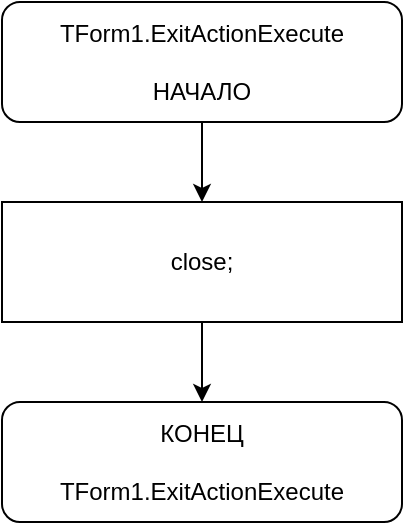 <mxfile version="14.6.10" type="device"><diagram id="LxIKOOL2rkEBGhH-G0OP" name="Page-1"><mxGraphModel dx="1422" dy="705" grid="1" gridSize="10" guides="1" tooltips="1" connect="1" arrows="1" fold="1" page="1" pageScale="1" pageWidth="827" pageHeight="1169" math="0" shadow="0"><root><mxCell id="0"/><mxCell id="1" parent="0"/><mxCell id="-UdyrF0L6uToe1l-N1MN-3" style="edgeStyle=orthogonalEdgeStyle;rounded=0;orthogonalLoop=1;jettySize=auto;html=1;exitX=0.5;exitY=1;exitDx=0;exitDy=0;entryX=0.5;entryY=0;entryDx=0;entryDy=0;" edge="1" parent="1" source="-UdyrF0L6uToe1l-N1MN-1" target="-UdyrF0L6uToe1l-N1MN-2"><mxGeometry relative="1" as="geometry"/></mxCell><mxCell id="-UdyrF0L6uToe1l-N1MN-1" value="TForm1.ExitActionExecute&lt;br&gt;&lt;br&gt;НАЧАЛО" style="rounded=1;whiteSpace=wrap;html=1;" vertex="1" parent="1"><mxGeometry x="40" y="40" width="200" height="60" as="geometry"/></mxCell><mxCell id="-UdyrF0L6uToe1l-N1MN-5" style="edgeStyle=orthogonalEdgeStyle;rounded=0;orthogonalLoop=1;jettySize=auto;html=1;exitX=0.5;exitY=1;exitDx=0;exitDy=0;entryX=0.5;entryY=0;entryDx=0;entryDy=0;" edge="1" parent="1" source="-UdyrF0L6uToe1l-N1MN-2" target="-UdyrF0L6uToe1l-N1MN-4"><mxGeometry relative="1" as="geometry"/></mxCell><mxCell id="-UdyrF0L6uToe1l-N1MN-2" value="close;" style="rounded=0;whiteSpace=wrap;html=1;" vertex="1" parent="1"><mxGeometry x="40" y="140" width="200" height="60" as="geometry"/></mxCell><mxCell id="-UdyrF0L6uToe1l-N1MN-4" value="КОНЕЦ&lt;br&gt;&lt;br&gt;TForm1.ExitActionExecute" style="rounded=1;whiteSpace=wrap;html=1;" vertex="1" parent="1"><mxGeometry x="40" y="240" width="200" height="60" as="geometry"/></mxCell></root></mxGraphModel></diagram></mxfile>